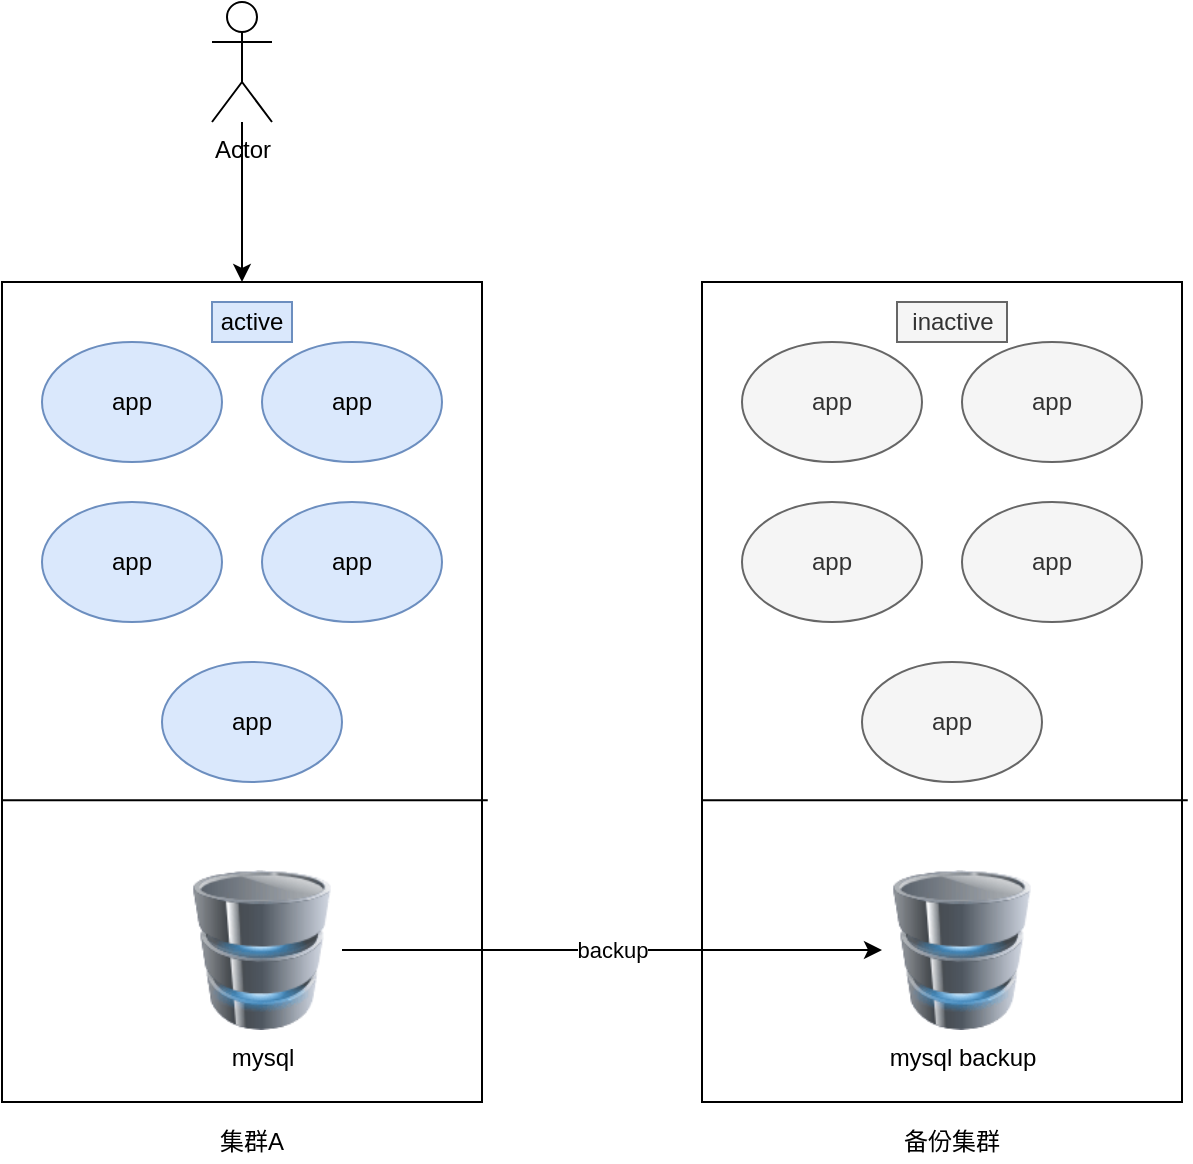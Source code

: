 <mxfile version="14.2.2" type="github">
  <diagram id="iPvnsBKsI1CqYKirW97R" name="Page-1">
    <mxGraphModel dx="1186" dy="773" grid="1" gridSize="10" guides="1" tooltips="1" connect="1" arrows="1" fold="1" page="1" pageScale="1" pageWidth="827" pageHeight="1169" math="0" shadow="0">
      <root>
        <mxCell id="0" />
        <mxCell id="1" parent="0" />
        <mxCell id="Loay4F9V4GKsvidXzVon-22" value="" style="rounded=0;whiteSpace=wrap;html=1;" vertex="1" parent="1">
          <mxGeometry x="440" y="290" width="240" height="410" as="geometry" />
        </mxCell>
        <mxCell id="Loay4F9V4GKsvidXzVon-1" value="" style="rounded=0;whiteSpace=wrap;html=1;" vertex="1" parent="1">
          <mxGeometry x="90" y="290" width="240" height="410" as="geometry" />
        </mxCell>
        <mxCell id="Loay4F9V4GKsvidXzVon-6" value="app" style="ellipse;whiteSpace=wrap;html=1;fillColor=#dae8fc;strokeColor=#6c8ebf;" vertex="1" parent="1">
          <mxGeometry x="170" y="480" width="90" height="60" as="geometry" />
        </mxCell>
        <mxCell id="Loay4F9V4GKsvidXzVon-7" value="app" style="ellipse;whiteSpace=wrap;html=1;fillColor=#dae8fc;strokeColor=#6c8ebf;" vertex="1" parent="1">
          <mxGeometry x="220" y="400" width="90" height="60" as="geometry" />
        </mxCell>
        <mxCell id="Loay4F9V4GKsvidXzVon-8" value="app" style="ellipse;whiteSpace=wrap;html=1;fillColor=#dae8fc;strokeColor=#6c8ebf;" vertex="1" parent="1">
          <mxGeometry x="110" y="400" width="90" height="60" as="geometry" />
        </mxCell>
        <mxCell id="Loay4F9V4GKsvidXzVon-9" value="app" style="ellipse;whiteSpace=wrap;html=1;fillColor=#dae8fc;strokeColor=#6c8ebf;" vertex="1" parent="1">
          <mxGeometry x="220" y="320" width="90" height="60" as="geometry" />
        </mxCell>
        <mxCell id="Loay4F9V4GKsvidXzVon-10" value="app" style="ellipse;whiteSpace=wrap;html=1;fillColor=#dae8fc;strokeColor=#6c8ebf;" vertex="1" parent="1">
          <mxGeometry x="110" y="320" width="90" height="60" as="geometry" />
        </mxCell>
        <mxCell id="Loay4F9V4GKsvidXzVon-11" value="" style="endArrow=none;html=1;exitX=0.001;exitY=0.632;exitDx=0;exitDy=0;exitPerimeter=0;entryX=1.012;entryY=0.632;entryDx=0;entryDy=0;entryPerimeter=0;" edge="1" parent="1" source="Loay4F9V4GKsvidXzVon-1" target="Loay4F9V4GKsvidXzVon-1">
          <mxGeometry width="50" height="50" relative="1" as="geometry">
            <mxPoint x="720" y="530" as="sourcePoint" />
            <mxPoint x="770" y="480" as="targetPoint" />
          </mxGeometry>
        </mxCell>
        <mxCell id="Loay4F9V4GKsvidXzVon-30" value="backup" style="edgeStyle=orthogonalEdgeStyle;rounded=0;orthogonalLoop=1;jettySize=auto;html=1;" edge="1" parent="1" source="Loay4F9V4GKsvidXzVon-12" target="Loay4F9V4GKsvidXzVon-29">
          <mxGeometry relative="1" as="geometry">
            <Array as="points">
              <mxPoint x="360" y="624" />
              <mxPoint x="360" y="624" />
            </Array>
          </mxGeometry>
        </mxCell>
        <mxCell id="Loay4F9V4GKsvidXzVon-12" value="mysql" style="image;html=1;image=img/lib/clip_art/computers/Database_128x128.png" vertex="1" parent="1">
          <mxGeometry x="180" y="584" width="80" height="80" as="geometry" />
        </mxCell>
        <mxCell id="Loay4F9V4GKsvidXzVon-23" value="app" style="ellipse;whiteSpace=wrap;html=1;fillColor=#f5f5f5;strokeColor=#666666;fontColor=#333333;" vertex="1" parent="1">
          <mxGeometry x="520" y="480" width="90" height="60" as="geometry" />
        </mxCell>
        <mxCell id="Loay4F9V4GKsvidXzVon-24" value="app" style="ellipse;whiteSpace=wrap;html=1;fillColor=#f5f5f5;strokeColor=#666666;fontColor=#333333;" vertex="1" parent="1">
          <mxGeometry x="570" y="400" width="90" height="60" as="geometry" />
        </mxCell>
        <mxCell id="Loay4F9V4GKsvidXzVon-25" value="app" style="ellipse;whiteSpace=wrap;html=1;fillColor=#f5f5f5;strokeColor=#666666;fontColor=#333333;" vertex="1" parent="1">
          <mxGeometry x="460" y="400" width="90" height="60" as="geometry" />
        </mxCell>
        <mxCell id="Loay4F9V4GKsvidXzVon-26" value="app" style="ellipse;whiteSpace=wrap;html=1;fillColor=#f5f5f5;strokeColor=#666666;fontColor=#333333;" vertex="1" parent="1">
          <mxGeometry x="570" y="320" width="90" height="60" as="geometry" />
        </mxCell>
        <mxCell id="Loay4F9V4GKsvidXzVon-27" value="app" style="ellipse;whiteSpace=wrap;html=1;fillColor=#f5f5f5;strokeColor=#666666;fontColor=#333333;" vertex="1" parent="1">
          <mxGeometry x="460" y="320" width="90" height="60" as="geometry" />
        </mxCell>
        <mxCell id="Loay4F9V4GKsvidXzVon-28" value="" style="endArrow=none;html=1;exitX=0.001;exitY=0.632;exitDx=0;exitDy=0;exitPerimeter=0;entryX=1.012;entryY=0.632;entryDx=0;entryDy=0;entryPerimeter=0;" edge="1" parent="1" source="Loay4F9V4GKsvidXzVon-22" target="Loay4F9V4GKsvidXzVon-22">
          <mxGeometry width="50" height="50" relative="1" as="geometry">
            <mxPoint x="1070" y="530" as="sourcePoint" />
            <mxPoint x="1120" y="480" as="targetPoint" />
          </mxGeometry>
        </mxCell>
        <mxCell id="Loay4F9V4GKsvidXzVon-29" value="mysql backup" style="image;html=1;image=img/lib/clip_art/computers/Database_128x128.png" vertex="1" parent="1">
          <mxGeometry x="530" y="584" width="80" height="80" as="geometry" />
        </mxCell>
        <mxCell id="Loay4F9V4GKsvidXzVon-31" value="集群A" style="text;html=1;strokeColor=none;fillColor=none;align=center;verticalAlign=middle;whiteSpace=wrap;rounded=0;" vertex="1" parent="1">
          <mxGeometry x="195" y="710" width="40" height="20" as="geometry" />
        </mxCell>
        <mxCell id="Loay4F9V4GKsvidXzVon-32" value="备份集群" style="text;html=1;strokeColor=none;fillColor=none;align=center;verticalAlign=middle;whiteSpace=wrap;rounded=0;" vertex="1" parent="1">
          <mxGeometry x="525" y="710" width="80" height="20" as="geometry" />
        </mxCell>
        <mxCell id="Loay4F9V4GKsvidXzVon-35" style="edgeStyle=orthogonalEdgeStyle;rounded=0;orthogonalLoop=1;jettySize=auto;html=1;entryX=0.5;entryY=0;entryDx=0;entryDy=0;" edge="1" parent="1" source="Loay4F9V4GKsvidXzVon-34" target="Loay4F9V4GKsvidXzVon-1">
          <mxGeometry relative="1" as="geometry" />
        </mxCell>
        <mxCell id="Loay4F9V4GKsvidXzVon-34" value="Actor" style="shape=umlActor;verticalLabelPosition=bottom;verticalAlign=top;html=1;outlineConnect=0;" vertex="1" parent="1">
          <mxGeometry x="195" y="150" width="30" height="60" as="geometry" />
        </mxCell>
        <mxCell id="Loay4F9V4GKsvidXzVon-36" value="active" style="text;html=1;strokeColor=#6c8ebf;fillColor=#dae8fc;align=center;verticalAlign=middle;whiteSpace=wrap;rounded=0;" vertex="1" parent="1">
          <mxGeometry x="195" y="300" width="40" height="20" as="geometry" />
        </mxCell>
        <mxCell id="Loay4F9V4GKsvidXzVon-37" value="inactive" style="text;html=1;strokeColor=#666666;fillColor=#f5f5f5;align=center;verticalAlign=middle;whiteSpace=wrap;rounded=0;fontColor=#333333;" vertex="1" parent="1">
          <mxGeometry x="537.5" y="300" width="55" height="20" as="geometry" />
        </mxCell>
      </root>
    </mxGraphModel>
  </diagram>
</mxfile>
